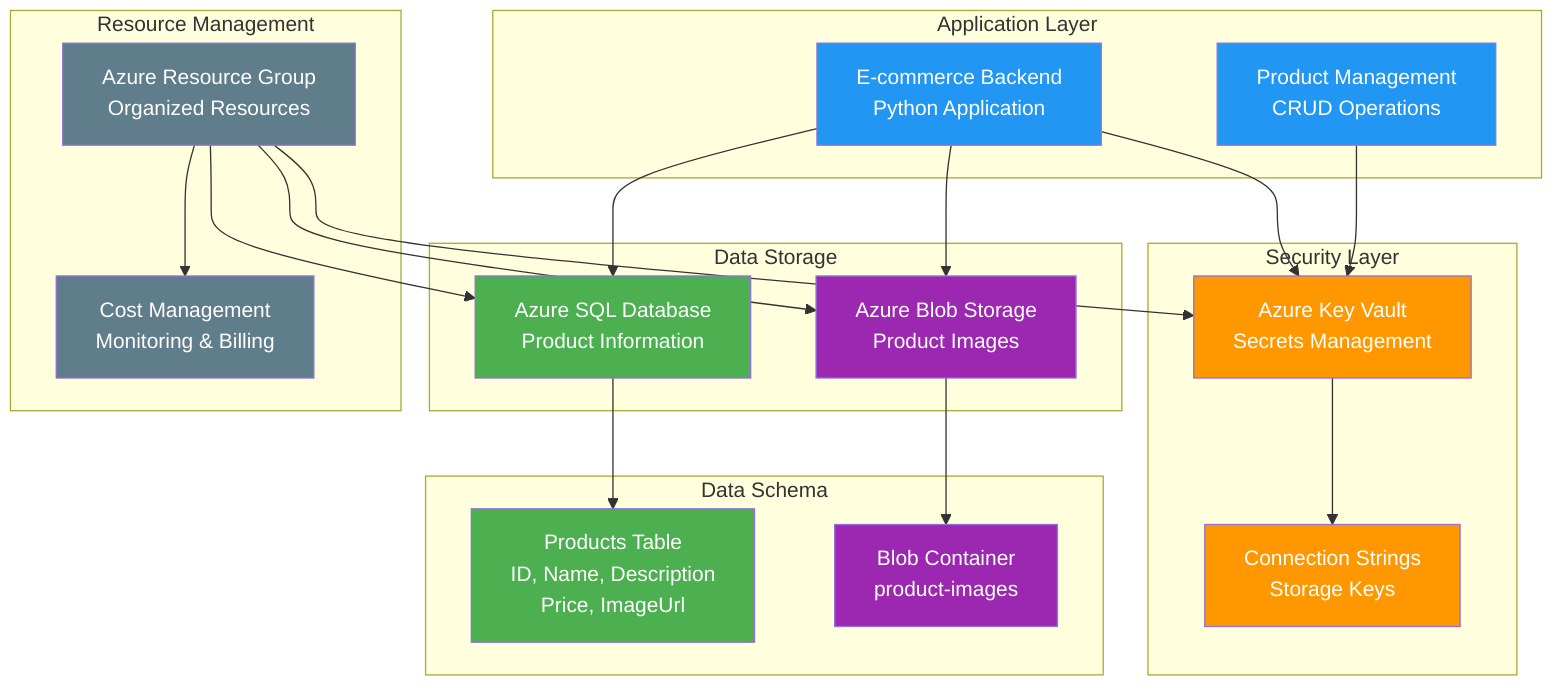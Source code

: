 graph TB
    subgraph "Application Layer"
        A[E-commerce Backend<br/>Python Application]
        B[Product Management<br/>CRUD Operations]
    end

    subgraph "Security Layer"
        C[Azure Key Vault<br/>Secrets Management]
        D[Connection Strings<br/>Storage Keys]
    end

    subgraph "Data Storage"
        E[Azure SQL Database<br/>Product Information]
        F[Azure Blob Storage<br/>Product Images]
    end

    subgraph "Resource Management"
        G[Azure Resource Group<br/>Organized Resources]
        H[Cost Management<br/>Monitoring & Billing]
    end

    subgraph "Data Schema"
        I[Products Table<br/>ID, Name, Description<br/>Price, ImageUrl]
        J[Blob Container<br/>product-images]
    end

    A --> C
    B --> C
    C --> D
    A --> E
    A --> F
    E --> I
    F --> J
    G --> E
    G --> F
    G --> C
    G --> H

    style A fill:#2196F3,color:#fff
    style B fill:#2196F3,color:#fff
    style C fill:#FF9800,color:#fff
    style D fill:#FF9800,color:#fff
    style E fill:#4CAF50,color:#fff
    style F fill:#9C27B0,color:#fff
    style G fill:#607D8B,color:#fff
    style H fill:#607D8B,color:#fff
    style I fill:#4CAF50,color:#fff
    style J fill:#9C27B0,color:#fff